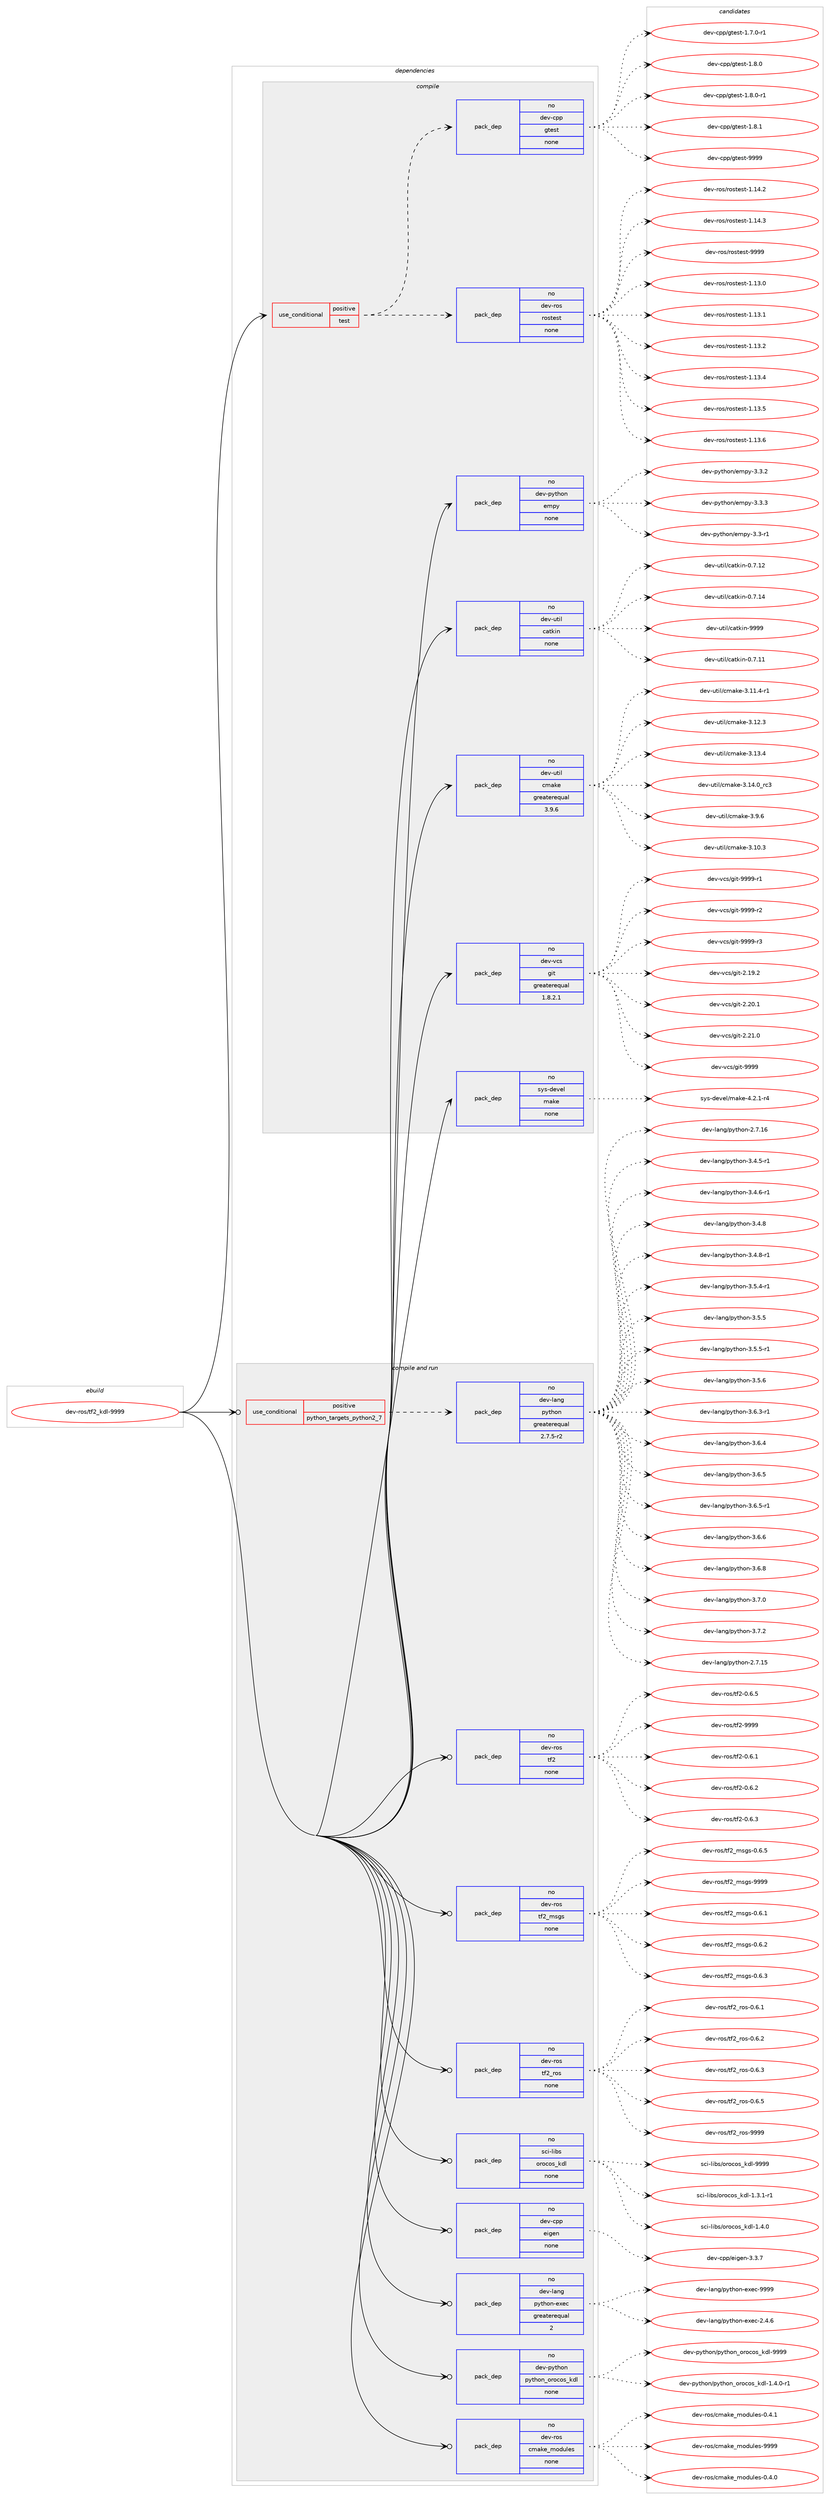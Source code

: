 digraph prolog {

# *************
# Graph options
# *************

newrank=true;
concentrate=true;
compound=true;
graph [rankdir=LR,fontname=Helvetica,fontsize=10,ranksep=1.5];#, ranksep=2.5, nodesep=0.2];
edge  [arrowhead=vee];
node  [fontname=Helvetica,fontsize=10];

# **********
# The ebuild
# **********

subgraph cluster_leftcol {
color=gray;
rank=same;
label=<<i>ebuild</i>>;
id [label="dev-ros/tf2_kdl-9999", color=red, width=4, href="../dev-ros/tf2_kdl-9999.svg"];
}

# ****************
# The dependencies
# ****************

subgraph cluster_midcol {
color=gray;
label=<<i>dependencies</i>>;
subgraph cluster_compile {
fillcolor="#eeeeee";
style=filled;
label=<<i>compile</i>>;
subgraph cond391549 {
dependency1475353 [label=<<TABLE BORDER="0" CELLBORDER="1" CELLSPACING="0" CELLPADDING="4"><TR><TD ROWSPAN="3" CELLPADDING="10">use_conditional</TD></TR><TR><TD>positive</TD></TR><TR><TD>test</TD></TR></TABLE>>, shape=none, color=red];
subgraph pack1060414 {
dependency1475354 [label=<<TABLE BORDER="0" CELLBORDER="1" CELLSPACING="0" CELLPADDING="4" WIDTH="220"><TR><TD ROWSPAN="6" CELLPADDING="30">pack_dep</TD></TR><TR><TD WIDTH="110">no</TD></TR><TR><TD>dev-ros</TD></TR><TR><TD>rostest</TD></TR><TR><TD>none</TD></TR><TR><TD></TD></TR></TABLE>>, shape=none, color=blue];
}
dependency1475353:e -> dependency1475354:w [weight=20,style="dashed",arrowhead="vee"];
subgraph pack1060415 {
dependency1475355 [label=<<TABLE BORDER="0" CELLBORDER="1" CELLSPACING="0" CELLPADDING="4" WIDTH="220"><TR><TD ROWSPAN="6" CELLPADDING="30">pack_dep</TD></TR><TR><TD WIDTH="110">no</TD></TR><TR><TD>dev-cpp</TD></TR><TR><TD>gtest</TD></TR><TR><TD>none</TD></TR><TR><TD></TD></TR></TABLE>>, shape=none, color=blue];
}
dependency1475353:e -> dependency1475355:w [weight=20,style="dashed",arrowhead="vee"];
}
id:e -> dependency1475353:w [weight=20,style="solid",arrowhead="vee"];
subgraph pack1060416 {
dependency1475356 [label=<<TABLE BORDER="0" CELLBORDER="1" CELLSPACING="0" CELLPADDING="4" WIDTH="220"><TR><TD ROWSPAN="6" CELLPADDING="30">pack_dep</TD></TR><TR><TD WIDTH="110">no</TD></TR><TR><TD>dev-python</TD></TR><TR><TD>empy</TD></TR><TR><TD>none</TD></TR><TR><TD></TD></TR></TABLE>>, shape=none, color=blue];
}
id:e -> dependency1475356:w [weight=20,style="solid",arrowhead="vee"];
subgraph pack1060417 {
dependency1475357 [label=<<TABLE BORDER="0" CELLBORDER="1" CELLSPACING="0" CELLPADDING="4" WIDTH="220"><TR><TD ROWSPAN="6" CELLPADDING="30">pack_dep</TD></TR><TR><TD WIDTH="110">no</TD></TR><TR><TD>dev-util</TD></TR><TR><TD>catkin</TD></TR><TR><TD>none</TD></TR><TR><TD></TD></TR></TABLE>>, shape=none, color=blue];
}
id:e -> dependency1475357:w [weight=20,style="solid",arrowhead="vee"];
subgraph pack1060418 {
dependency1475358 [label=<<TABLE BORDER="0" CELLBORDER="1" CELLSPACING="0" CELLPADDING="4" WIDTH="220"><TR><TD ROWSPAN="6" CELLPADDING="30">pack_dep</TD></TR><TR><TD WIDTH="110">no</TD></TR><TR><TD>dev-util</TD></TR><TR><TD>cmake</TD></TR><TR><TD>greaterequal</TD></TR><TR><TD>3.9.6</TD></TR></TABLE>>, shape=none, color=blue];
}
id:e -> dependency1475358:w [weight=20,style="solid",arrowhead="vee"];
subgraph pack1060419 {
dependency1475359 [label=<<TABLE BORDER="0" CELLBORDER="1" CELLSPACING="0" CELLPADDING="4" WIDTH="220"><TR><TD ROWSPAN="6" CELLPADDING="30">pack_dep</TD></TR><TR><TD WIDTH="110">no</TD></TR><TR><TD>dev-vcs</TD></TR><TR><TD>git</TD></TR><TR><TD>greaterequal</TD></TR><TR><TD>1.8.2.1</TD></TR></TABLE>>, shape=none, color=blue];
}
id:e -> dependency1475359:w [weight=20,style="solid",arrowhead="vee"];
subgraph pack1060420 {
dependency1475360 [label=<<TABLE BORDER="0" CELLBORDER="1" CELLSPACING="0" CELLPADDING="4" WIDTH="220"><TR><TD ROWSPAN="6" CELLPADDING="30">pack_dep</TD></TR><TR><TD WIDTH="110">no</TD></TR><TR><TD>sys-devel</TD></TR><TR><TD>make</TD></TR><TR><TD>none</TD></TR><TR><TD></TD></TR></TABLE>>, shape=none, color=blue];
}
id:e -> dependency1475360:w [weight=20,style="solid",arrowhead="vee"];
}
subgraph cluster_compileandrun {
fillcolor="#eeeeee";
style=filled;
label=<<i>compile and run</i>>;
subgraph cond391550 {
dependency1475361 [label=<<TABLE BORDER="0" CELLBORDER="1" CELLSPACING="0" CELLPADDING="4"><TR><TD ROWSPAN="3" CELLPADDING="10">use_conditional</TD></TR><TR><TD>positive</TD></TR><TR><TD>python_targets_python2_7</TD></TR></TABLE>>, shape=none, color=red];
subgraph pack1060421 {
dependency1475362 [label=<<TABLE BORDER="0" CELLBORDER="1" CELLSPACING="0" CELLPADDING="4" WIDTH="220"><TR><TD ROWSPAN="6" CELLPADDING="30">pack_dep</TD></TR><TR><TD WIDTH="110">no</TD></TR><TR><TD>dev-lang</TD></TR><TR><TD>python</TD></TR><TR><TD>greaterequal</TD></TR><TR><TD>2.7.5-r2</TD></TR></TABLE>>, shape=none, color=blue];
}
dependency1475361:e -> dependency1475362:w [weight=20,style="dashed",arrowhead="vee"];
}
id:e -> dependency1475361:w [weight=20,style="solid",arrowhead="odotvee"];
subgraph pack1060422 {
dependency1475363 [label=<<TABLE BORDER="0" CELLBORDER="1" CELLSPACING="0" CELLPADDING="4" WIDTH="220"><TR><TD ROWSPAN="6" CELLPADDING="30">pack_dep</TD></TR><TR><TD WIDTH="110">no</TD></TR><TR><TD>dev-cpp</TD></TR><TR><TD>eigen</TD></TR><TR><TD>none</TD></TR><TR><TD></TD></TR></TABLE>>, shape=none, color=blue];
}
id:e -> dependency1475363:w [weight=20,style="solid",arrowhead="odotvee"];
subgraph pack1060423 {
dependency1475364 [label=<<TABLE BORDER="0" CELLBORDER="1" CELLSPACING="0" CELLPADDING="4" WIDTH="220"><TR><TD ROWSPAN="6" CELLPADDING="30">pack_dep</TD></TR><TR><TD WIDTH="110">no</TD></TR><TR><TD>dev-lang</TD></TR><TR><TD>python-exec</TD></TR><TR><TD>greaterequal</TD></TR><TR><TD>2</TD></TR></TABLE>>, shape=none, color=blue];
}
id:e -> dependency1475364:w [weight=20,style="solid",arrowhead="odotvee"];
subgraph pack1060424 {
dependency1475365 [label=<<TABLE BORDER="0" CELLBORDER="1" CELLSPACING="0" CELLPADDING="4" WIDTH="220"><TR><TD ROWSPAN="6" CELLPADDING="30">pack_dep</TD></TR><TR><TD WIDTH="110">no</TD></TR><TR><TD>dev-python</TD></TR><TR><TD>python_orocos_kdl</TD></TR><TR><TD>none</TD></TR><TR><TD></TD></TR></TABLE>>, shape=none, color=blue];
}
id:e -> dependency1475365:w [weight=20,style="solid",arrowhead="odotvee"];
subgraph pack1060425 {
dependency1475366 [label=<<TABLE BORDER="0" CELLBORDER="1" CELLSPACING="0" CELLPADDING="4" WIDTH="220"><TR><TD ROWSPAN="6" CELLPADDING="30">pack_dep</TD></TR><TR><TD WIDTH="110">no</TD></TR><TR><TD>dev-ros</TD></TR><TR><TD>cmake_modules</TD></TR><TR><TD>none</TD></TR><TR><TD></TD></TR></TABLE>>, shape=none, color=blue];
}
id:e -> dependency1475366:w [weight=20,style="solid",arrowhead="odotvee"];
subgraph pack1060426 {
dependency1475367 [label=<<TABLE BORDER="0" CELLBORDER="1" CELLSPACING="0" CELLPADDING="4" WIDTH="220"><TR><TD ROWSPAN="6" CELLPADDING="30">pack_dep</TD></TR><TR><TD WIDTH="110">no</TD></TR><TR><TD>dev-ros</TD></TR><TR><TD>tf2</TD></TR><TR><TD>none</TD></TR><TR><TD></TD></TR></TABLE>>, shape=none, color=blue];
}
id:e -> dependency1475367:w [weight=20,style="solid",arrowhead="odotvee"];
subgraph pack1060427 {
dependency1475368 [label=<<TABLE BORDER="0" CELLBORDER="1" CELLSPACING="0" CELLPADDING="4" WIDTH="220"><TR><TD ROWSPAN="6" CELLPADDING="30">pack_dep</TD></TR><TR><TD WIDTH="110">no</TD></TR><TR><TD>dev-ros</TD></TR><TR><TD>tf2_msgs</TD></TR><TR><TD>none</TD></TR><TR><TD></TD></TR></TABLE>>, shape=none, color=blue];
}
id:e -> dependency1475368:w [weight=20,style="solid",arrowhead="odotvee"];
subgraph pack1060428 {
dependency1475369 [label=<<TABLE BORDER="0" CELLBORDER="1" CELLSPACING="0" CELLPADDING="4" WIDTH="220"><TR><TD ROWSPAN="6" CELLPADDING="30">pack_dep</TD></TR><TR><TD WIDTH="110">no</TD></TR><TR><TD>dev-ros</TD></TR><TR><TD>tf2_ros</TD></TR><TR><TD>none</TD></TR><TR><TD></TD></TR></TABLE>>, shape=none, color=blue];
}
id:e -> dependency1475369:w [weight=20,style="solid",arrowhead="odotvee"];
subgraph pack1060429 {
dependency1475370 [label=<<TABLE BORDER="0" CELLBORDER="1" CELLSPACING="0" CELLPADDING="4" WIDTH="220"><TR><TD ROWSPAN="6" CELLPADDING="30">pack_dep</TD></TR><TR><TD WIDTH="110">no</TD></TR><TR><TD>sci-libs</TD></TR><TR><TD>orocos_kdl</TD></TR><TR><TD>none</TD></TR><TR><TD></TD></TR></TABLE>>, shape=none, color=blue];
}
id:e -> dependency1475370:w [weight=20,style="solid",arrowhead="odotvee"];
}
subgraph cluster_run {
fillcolor="#eeeeee";
style=filled;
label=<<i>run</i>>;
}
}

# **************
# The candidates
# **************

subgraph cluster_choices {
rank=same;
color=gray;
label=<<i>candidates</i>>;

subgraph choice1060414 {
color=black;
nodesep=1;
choice100101118451141111154711411111511610111511645494649514648 [label="dev-ros/rostest-1.13.0", color=red, width=4,href="../dev-ros/rostest-1.13.0.svg"];
choice100101118451141111154711411111511610111511645494649514649 [label="dev-ros/rostest-1.13.1", color=red, width=4,href="../dev-ros/rostest-1.13.1.svg"];
choice100101118451141111154711411111511610111511645494649514650 [label="dev-ros/rostest-1.13.2", color=red, width=4,href="../dev-ros/rostest-1.13.2.svg"];
choice100101118451141111154711411111511610111511645494649514652 [label="dev-ros/rostest-1.13.4", color=red, width=4,href="../dev-ros/rostest-1.13.4.svg"];
choice100101118451141111154711411111511610111511645494649514653 [label="dev-ros/rostest-1.13.5", color=red, width=4,href="../dev-ros/rostest-1.13.5.svg"];
choice100101118451141111154711411111511610111511645494649514654 [label="dev-ros/rostest-1.13.6", color=red, width=4,href="../dev-ros/rostest-1.13.6.svg"];
choice100101118451141111154711411111511610111511645494649524650 [label="dev-ros/rostest-1.14.2", color=red, width=4,href="../dev-ros/rostest-1.14.2.svg"];
choice100101118451141111154711411111511610111511645494649524651 [label="dev-ros/rostest-1.14.3", color=red, width=4,href="../dev-ros/rostest-1.14.3.svg"];
choice10010111845114111115471141111151161011151164557575757 [label="dev-ros/rostest-9999", color=red, width=4,href="../dev-ros/rostest-9999.svg"];
dependency1475354:e -> choice100101118451141111154711411111511610111511645494649514648:w [style=dotted,weight="100"];
dependency1475354:e -> choice100101118451141111154711411111511610111511645494649514649:w [style=dotted,weight="100"];
dependency1475354:e -> choice100101118451141111154711411111511610111511645494649514650:w [style=dotted,weight="100"];
dependency1475354:e -> choice100101118451141111154711411111511610111511645494649514652:w [style=dotted,weight="100"];
dependency1475354:e -> choice100101118451141111154711411111511610111511645494649514653:w [style=dotted,weight="100"];
dependency1475354:e -> choice100101118451141111154711411111511610111511645494649514654:w [style=dotted,weight="100"];
dependency1475354:e -> choice100101118451141111154711411111511610111511645494649524650:w [style=dotted,weight="100"];
dependency1475354:e -> choice100101118451141111154711411111511610111511645494649524651:w [style=dotted,weight="100"];
dependency1475354:e -> choice10010111845114111115471141111151161011151164557575757:w [style=dotted,weight="100"];
}
subgraph choice1060415 {
color=black;
nodesep=1;
choice1001011184599112112471031161011151164549465546484511449 [label="dev-cpp/gtest-1.7.0-r1", color=red, width=4,href="../dev-cpp/gtest-1.7.0-r1.svg"];
choice100101118459911211247103116101115116454946564648 [label="dev-cpp/gtest-1.8.0", color=red, width=4,href="../dev-cpp/gtest-1.8.0.svg"];
choice1001011184599112112471031161011151164549465646484511449 [label="dev-cpp/gtest-1.8.0-r1", color=red, width=4,href="../dev-cpp/gtest-1.8.0-r1.svg"];
choice100101118459911211247103116101115116454946564649 [label="dev-cpp/gtest-1.8.1", color=red, width=4,href="../dev-cpp/gtest-1.8.1.svg"];
choice1001011184599112112471031161011151164557575757 [label="dev-cpp/gtest-9999", color=red, width=4,href="../dev-cpp/gtest-9999.svg"];
dependency1475355:e -> choice1001011184599112112471031161011151164549465546484511449:w [style=dotted,weight="100"];
dependency1475355:e -> choice100101118459911211247103116101115116454946564648:w [style=dotted,weight="100"];
dependency1475355:e -> choice1001011184599112112471031161011151164549465646484511449:w [style=dotted,weight="100"];
dependency1475355:e -> choice100101118459911211247103116101115116454946564649:w [style=dotted,weight="100"];
dependency1475355:e -> choice1001011184599112112471031161011151164557575757:w [style=dotted,weight="100"];
}
subgraph choice1060416 {
color=black;
nodesep=1;
choice1001011184511212111610411111047101109112121455146514511449 [label="dev-python/empy-3.3-r1", color=red, width=4,href="../dev-python/empy-3.3-r1.svg"];
choice1001011184511212111610411111047101109112121455146514650 [label="dev-python/empy-3.3.2", color=red, width=4,href="../dev-python/empy-3.3.2.svg"];
choice1001011184511212111610411111047101109112121455146514651 [label="dev-python/empy-3.3.3", color=red, width=4,href="../dev-python/empy-3.3.3.svg"];
dependency1475356:e -> choice1001011184511212111610411111047101109112121455146514511449:w [style=dotted,weight="100"];
dependency1475356:e -> choice1001011184511212111610411111047101109112121455146514650:w [style=dotted,weight="100"];
dependency1475356:e -> choice1001011184511212111610411111047101109112121455146514651:w [style=dotted,weight="100"];
}
subgraph choice1060417 {
color=black;
nodesep=1;
choice1001011184511711610510847999711610710511045484655464949 [label="dev-util/catkin-0.7.11", color=red, width=4,href="../dev-util/catkin-0.7.11.svg"];
choice1001011184511711610510847999711610710511045484655464950 [label="dev-util/catkin-0.7.12", color=red, width=4,href="../dev-util/catkin-0.7.12.svg"];
choice1001011184511711610510847999711610710511045484655464952 [label="dev-util/catkin-0.7.14", color=red, width=4,href="../dev-util/catkin-0.7.14.svg"];
choice100101118451171161051084799971161071051104557575757 [label="dev-util/catkin-9999", color=red, width=4,href="../dev-util/catkin-9999.svg"];
dependency1475357:e -> choice1001011184511711610510847999711610710511045484655464949:w [style=dotted,weight="100"];
dependency1475357:e -> choice1001011184511711610510847999711610710511045484655464950:w [style=dotted,weight="100"];
dependency1475357:e -> choice1001011184511711610510847999711610710511045484655464952:w [style=dotted,weight="100"];
dependency1475357:e -> choice100101118451171161051084799971161071051104557575757:w [style=dotted,weight="100"];
}
subgraph choice1060418 {
color=black;
nodesep=1;
choice1001011184511711610510847991099710710145514649484651 [label="dev-util/cmake-3.10.3", color=red, width=4,href="../dev-util/cmake-3.10.3.svg"];
choice10010111845117116105108479910997107101455146494946524511449 [label="dev-util/cmake-3.11.4-r1", color=red, width=4,href="../dev-util/cmake-3.11.4-r1.svg"];
choice1001011184511711610510847991099710710145514649504651 [label="dev-util/cmake-3.12.3", color=red, width=4,href="../dev-util/cmake-3.12.3.svg"];
choice1001011184511711610510847991099710710145514649514652 [label="dev-util/cmake-3.13.4", color=red, width=4,href="../dev-util/cmake-3.13.4.svg"];
choice1001011184511711610510847991099710710145514649524648951149951 [label="dev-util/cmake-3.14.0_rc3", color=red, width=4,href="../dev-util/cmake-3.14.0_rc3.svg"];
choice10010111845117116105108479910997107101455146574654 [label="dev-util/cmake-3.9.6", color=red, width=4,href="../dev-util/cmake-3.9.6.svg"];
dependency1475358:e -> choice1001011184511711610510847991099710710145514649484651:w [style=dotted,weight="100"];
dependency1475358:e -> choice10010111845117116105108479910997107101455146494946524511449:w [style=dotted,weight="100"];
dependency1475358:e -> choice1001011184511711610510847991099710710145514649504651:w [style=dotted,weight="100"];
dependency1475358:e -> choice1001011184511711610510847991099710710145514649514652:w [style=dotted,weight="100"];
dependency1475358:e -> choice1001011184511711610510847991099710710145514649524648951149951:w [style=dotted,weight="100"];
dependency1475358:e -> choice10010111845117116105108479910997107101455146574654:w [style=dotted,weight="100"];
}
subgraph choice1060419 {
color=black;
nodesep=1;
choice10010111845118991154710310511645504649574650 [label="dev-vcs/git-2.19.2", color=red, width=4,href="../dev-vcs/git-2.19.2.svg"];
choice10010111845118991154710310511645504650484649 [label="dev-vcs/git-2.20.1", color=red, width=4,href="../dev-vcs/git-2.20.1.svg"];
choice10010111845118991154710310511645504650494648 [label="dev-vcs/git-2.21.0", color=red, width=4,href="../dev-vcs/git-2.21.0.svg"];
choice1001011184511899115471031051164557575757 [label="dev-vcs/git-9999", color=red, width=4,href="../dev-vcs/git-9999.svg"];
choice10010111845118991154710310511645575757574511449 [label="dev-vcs/git-9999-r1", color=red, width=4,href="../dev-vcs/git-9999-r1.svg"];
choice10010111845118991154710310511645575757574511450 [label="dev-vcs/git-9999-r2", color=red, width=4,href="../dev-vcs/git-9999-r2.svg"];
choice10010111845118991154710310511645575757574511451 [label="dev-vcs/git-9999-r3", color=red, width=4,href="../dev-vcs/git-9999-r3.svg"];
dependency1475359:e -> choice10010111845118991154710310511645504649574650:w [style=dotted,weight="100"];
dependency1475359:e -> choice10010111845118991154710310511645504650484649:w [style=dotted,weight="100"];
dependency1475359:e -> choice10010111845118991154710310511645504650494648:w [style=dotted,weight="100"];
dependency1475359:e -> choice1001011184511899115471031051164557575757:w [style=dotted,weight="100"];
dependency1475359:e -> choice10010111845118991154710310511645575757574511449:w [style=dotted,weight="100"];
dependency1475359:e -> choice10010111845118991154710310511645575757574511450:w [style=dotted,weight="100"];
dependency1475359:e -> choice10010111845118991154710310511645575757574511451:w [style=dotted,weight="100"];
}
subgraph choice1060420 {
color=black;
nodesep=1;
choice1151211154510010111810110847109971071014552465046494511452 [label="sys-devel/make-4.2.1-r4", color=red, width=4,href="../sys-devel/make-4.2.1-r4.svg"];
dependency1475360:e -> choice1151211154510010111810110847109971071014552465046494511452:w [style=dotted,weight="100"];
}
subgraph choice1060421 {
color=black;
nodesep=1;
choice10010111845108971101034711212111610411111045504655464953 [label="dev-lang/python-2.7.15", color=red, width=4,href="../dev-lang/python-2.7.15.svg"];
choice10010111845108971101034711212111610411111045504655464954 [label="dev-lang/python-2.7.16", color=red, width=4,href="../dev-lang/python-2.7.16.svg"];
choice1001011184510897110103471121211161041111104551465246534511449 [label="dev-lang/python-3.4.5-r1", color=red, width=4,href="../dev-lang/python-3.4.5-r1.svg"];
choice1001011184510897110103471121211161041111104551465246544511449 [label="dev-lang/python-3.4.6-r1", color=red, width=4,href="../dev-lang/python-3.4.6-r1.svg"];
choice100101118451089711010347112121116104111110455146524656 [label="dev-lang/python-3.4.8", color=red, width=4,href="../dev-lang/python-3.4.8.svg"];
choice1001011184510897110103471121211161041111104551465246564511449 [label="dev-lang/python-3.4.8-r1", color=red, width=4,href="../dev-lang/python-3.4.8-r1.svg"];
choice1001011184510897110103471121211161041111104551465346524511449 [label="dev-lang/python-3.5.4-r1", color=red, width=4,href="../dev-lang/python-3.5.4-r1.svg"];
choice100101118451089711010347112121116104111110455146534653 [label="dev-lang/python-3.5.5", color=red, width=4,href="../dev-lang/python-3.5.5.svg"];
choice1001011184510897110103471121211161041111104551465346534511449 [label="dev-lang/python-3.5.5-r1", color=red, width=4,href="../dev-lang/python-3.5.5-r1.svg"];
choice100101118451089711010347112121116104111110455146534654 [label="dev-lang/python-3.5.6", color=red, width=4,href="../dev-lang/python-3.5.6.svg"];
choice1001011184510897110103471121211161041111104551465446514511449 [label="dev-lang/python-3.6.3-r1", color=red, width=4,href="../dev-lang/python-3.6.3-r1.svg"];
choice100101118451089711010347112121116104111110455146544652 [label="dev-lang/python-3.6.4", color=red, width=4,href="../dev-lang/python-3.6.4.svg"];
choice100101118451089711010347112121116104111110455146544653 [label="dev-lang/python-3.6.5", color=red, width=4,href="../dev-lang/python-3.6.5.svg"];
choice1001011184510897110103471121211161041111104551465446534511449 [label="dev-lang/python-3.6.5-r1", color=red, width=4,href="../dev-lang/python-3.6.5-r1.svg"];
choice100101118451089711010347112121116104111110455146544654 [label="dev-lang/python-3.6.6", color=red, width=4,href="../dev-lang/python-3.6.6.svg"];
choice100101118451089711010347112121116104111110455146544656 [label="dev-lang/python-3.6.8", color=red, width=4,href="../dev-lang/python-3.6.8.svg"];
choice100101118451089711010347112121116104111110455146554648 [label="dev-lang/python-3.7.0", color=red, width=4,href="../dev-lang/python-3.7.0.svg"];
choice100101118451089711010347112121116104111110455146554650 [label="dev-lang/python-3.7.2", color=red, width=4,href="../dev-lang/python-3.7.2.svg"];
dependency1475362:e -> choice10010111845108971101034711212111610411111045504655464953:w [style=dotted,weight="100"];
dependency1475362:e -> choice10010111845108971101034711212111610411111045504655464954:w [style=dotted,weight="100"];
dependency1475362:e -> choice1001011184510897110103471121211161041111104551465246534511449:w [style=dotted,weight="100"];
dependency1475362:e -> choice1001011184510897110103471121211161041111104551465246544511449:w [style=dotted,weight="100"];
dependency1475362:e -> choice100101118451089711010347112121116104111110455146524656:w [style=dotted,weight="100"];
dependency1475362:e -> choice1001011184510897110103471121211161041111104551465246564511449:w [style=dotted,weight="100"];
dependency1475362:e -> choice1001011184510897110103471121211161041111104551465346524511449:w [style=dotted,weight="100"];
dependency1475362:e -> choice100101118451089711010347112121116104111110455146534653:w [style=dotted,weight="100"];
dependency1475362:e -> choice1001011184510897110103471121211161041111104551465346534511449:w [style=dotted,weight="100"];
dependency1475362:e -> choice100101118451089711010347112121116104111110455146534654:w [style=dotted,weight="100"];
dependency1475362:e -> choice1001011184510897110103471121211161041111104551465446514511449:w [style=dotted,weight="100"];
dependency1475362:e -> choice100101118451089711010347112121116104111110455146544652:w [style=dotted,weight="100"];
dependency1475362:e -> choice100101118451089711010347112121116104111110455146544653:w [style=dotted,weight="100"];
dependency1475362:e -> choice1001011184510897110103471121211161041111104551465446534511449:w [style=dotted,weight="100"];
dependency1475362:e -> choice100101118451089711010347112121116104111110455146544654:w [style=dotted,weight="100"];
dependency1475362:e -> choice100101118451089711010347112121116104111110455146544656:w [style=dotted,weight="100"];
dependency1475362:e -> choice100101118451089711010347112121116104111110455146554648:w [style=dotted,weight="100"];
dependency1475362:e -> choice100101118451089711010347112121116104111110455146554650:w [style=dotted,weight="100"];
}
subgraph choice1060422 {
color=black;
nodesep=1;
choice100101118459911211247101105103101110455146514655 [label="dev-cpp/eigen-3.3.7", color=red, width=4,href="../dev-cpp/eigen-3.3.7.svg"];
dependency1475363:e -> choice100101118459911211247101105103101110455146514655:w [style=dotted,weight="100"];
}
subgraph choice1060423 {
color=black;
nodesep=1;
choice1001011184510897110103471121211161041111104510112010199455046524654 [label="dev-lang/python-exec-2.4.6", color=red, width=4,href="../dev-lang/python-exec-2.4.6.svg"];
choice10010111845108971101034711212111610411111045101120101994557575757 [label="dev-lang/python-exec-9999", color=red, width=4,href="../dev-lang/python-exec-9999.svg"];
dependency1475364:e -> choice1001011184510897110103471121211161041111104510112010199455046524654:w [style=dotted,weight="100"];
dependency1475364:e -> choice10010111845108971101034711212111610411111045101120101994557575757:w [style=dotted,weight="100"];
}
subgraph choice1060424 {
color=black;
nodesep=1;
choice10010111845112121116104111110471121211161041111109511111411199111115951071001084549465246484511449 [label="dev-python/python_orocos_kdl-1.4.0-r1", color=red, width=4,href="../dev-python/python_orocos_kdl-1.4.0-r1.svg"];
choice10010111845112121116104111110471121211161041111109511111411199111115951071001084557575757 [label="dev-python/python_orocos_kdl-9999", color=red, width=4,href="../dev-python/python_orocos_kdl-9999.svg"];
dependency1475365:e -> choice10010111845112121116104111110471121211161041111109511111411199111115951071001084549465246484511449:w [style=dotted,weight="100"];
dependency1475365:e -> choice10010111845112121116104111110471121211161041111109511111411199111115951071001084557575757:w [style=dotted,weight="100"];
}
subgraph choice1060425 {
color=black;
nodesep=1;
choice1001011184511411111547991099710710195109111100117108101115454846524648 [label="dev-ros/cmake_modules-0.4.0", color=red, width=4,href="../dev-ros/cmake_modules-0.4.0.svg"];
choice1001011184511411111547991099710710195109111100117108101115454846524649 [label="dev-ros/cmake_modules-0.4.1", color=red, width=4,href="../dev-ros/cmake_modules-0.4.1.svg"];
choice10010111845114111115479910997107101951091111001171081011154557575757 [label="dev-ros/cmake_modules-9999", color=red, width=4,href="../dev-ros/cmake_modules-9999.svg"];
dependency1475366:e -> choice1001011184511411111547991099710710195109111100117108101115454846524648:w [style=dotted,weight="100"];
dependency1475366:e -> choice1001011184511411111547991099710710195109111100117108101115454846524649:w [style=dotted,weight="100"];
dependency1475366:e -> choice10010111845114111115479910997107101951091111001171081011154557575757:w [style=dotted,weight="100"];
}
subgraph choice1060426 {
color=black;
nodesep=1;
choice100101118451141111154711610250454846544649 [label="dev-ros/tf2-0.6.1", color=red, width=4,href="../dev-ros/tf2-0.6.1.svg"];
choice100101118451141111154711610250454846544650 [label="dev-ros/tf2-0.6.2", color=red, width=4,href="../dev-ros/tf2-0.6.2.svg"];
choice100101118451141111154711610250454846544651 [label="dev-ros/tf2-0.6.3", color=red, width=4,href="../dev-ros/tf2-0.6.3.svg"];
choice100101118451141111154711610250454846544653 [label="dev-ros/tf2-0.6.5", color=red, width=4,href="../dev-ros/tf2-0.6.5.svg"];
choice1001011184511411111547116102504557575757 [label="dev-ros/tf2-9999", color=red, width=4,href="../dev-ros/tf2-9999.svg"];
dependency1475367:e -> choice100101118451141111154711610250454846544649:w [style=dotted,weight="100"];
dependency1475367:e -> choice100101118451141111154711610250454846544650:w [style=dotted,weight="100"];
dependency1475367:e -> choice100101118451141111154711610250454846544651:w [style=dotted,weight="100"];
dependency1475367:e -> choice100101118451141111154711610250454846544653:w [style=dotted,weight="100"];
dependency1475367:e -> choice1001011184511411111547116102504557575757:w [style=dotted,weight="100"];
}
subgraph choice1060427 {
color=black;
nodesep=1;
choice10010111845114111115471161025095109115103115454846544649 [label="dev-ros/tf2_msgs-0.6.1", color=red, width=4,href="../dev-ros/tf2_msgs-0.6.1.svg"];
choice10010111845114111115471161025095109115103115454846544650 [label="dev-ros/tf2_msgs-0.6.2", color=red, width=4,href="../dev-ros/tf2_msgs-0.6.2.svg"];
choice10010111845114111115471161025095109115103115454846544651 [label="dev-ros/tf2_msgs-0.6.3", color=red, width=4,href="../dev-ros/tf2_msgs-0.6.3.svg"];
choice10010111845114111115471161025095109115103115454846544653 [label="dev-ros/tf2_msgs-0.6.5", color=red, width=4,href="../dev-ros/tf2_msgs-0.6.5.svg"];
choice100101118451141111154711610250951091151031154557575757 [label="dev-ros/tf2_msgs-9999", color=red, width=4,href="../dev-ros/tf2_msgs-9999.svg"];
dependency1475368:e -> choice10010111845114111115471161025095109115103115454846544649:w [style=dotted,weight="100"];
dependency1475368:e -> choice10010111845114111115471161025095109115103115454846544650:w [style=dotted,weight="100"];
dependency1475368:e -> choice10010111845114111115471161025095109115103115454846544651:w [style=dotted,weight="100"];
dependency1475368:e -> choice10010111845114111115471161025095109115103115454846544653:w [style=dotted,weight="100"];
dependency1475368:e -> choice100101118451141111154711610250951091151031154557575757:w [style=dotted,weight="100"];
}
subgraph choice1060428 {
color=black;
nodesep=1;
choice10010111845114111115471161025095114111115454846544649 [label="dev-ros/tf2_ros-0.6.1", color=red, width=4,href="../dev-ros/tf2_ros-0.6.1.svg"];
choice10010111845114111115471161025095114111115454846544650 [label="dev-ros/tf2_ros-0.6.2", color=red, width=4,href="../dev-ros/tf2_ros-0.6.2.svg"];
choice10010111845114111115471161025095114111115454846544651 [label="dev-ros/tf2_ros-0.6.3", color=red, width=4,href="../dev-ros/tf2_ros-0.6.3.svg"];
choice10010111845114111115471161025095114111115454846544653 [label="dev-ros/tf2_ros-0.6.5", color=red, width=4,href="../dev-ros/tf2_ros-0.6.5.svg"];
choice100101118451141111154711610250951141111154557575757 [label="dev-ros/tf2_ros-9999", color=red, width=4,href="../dev-ros/tf2_ros-9999.svg"];
dependency1475369:e -> choice10010111845114111115471161025095114111115454846544649:w [style=dotted,weight="100"];
dependency1475369:e -> choice10010111845114111115471161025095114111115454846544650:w [style=dotted,weight="100"];
dependency1475369:e -> choice10010111845114111115471161025095114111115454846544651:w [style=dotted,weight="100"];
dependency1475369:e -> choice10010111845114111115471161025095114111115454846544653:w [style=dotted,weight="100"];
dependency1475369:e -> choice100101118451141111154711610250951141111154557575757:w [style=dotted,weight="100"];
}
subgraph choice1060429 {
color=black;
nodesep=1;
choice1159910545108105981154711111411199111115951071001084549465146494511449 [label="sci-libs/orocos_kdl-1.3.1-r1", color=red, width=4,href="../sci-libs/orocos_kdl-1.3.1-r1.svg"];
choice115991054510810598115471111141119911111595107100108454946524648 [label="sci-libs/orocos_kdl-1.4.0", color=red, width=4,href="../sci-libs/orocos_kdl-1.4.0.svg"];
choice1159910545108105981154711111411199111115951071001084557575757 [label="sci-libs/orocos_kdl-9999", color=red, width=4,href="../sci-libs/orocos_kdl-9999.svg"];
dependency1475370:e -> choice1159910545108105981154711111411199111115951071001084549465146494511449:w [style=dotted,weight="100"];
dependency1475370:e -> choice115991054510810598115471111141119911111595107100108454946524648:w [style=dotted,weight="100"];
dependency1475370:e -> choice1159910545108105981154711111411199111115951071001084557575757:w [style=dotted,weight="100"];
}
}

}

